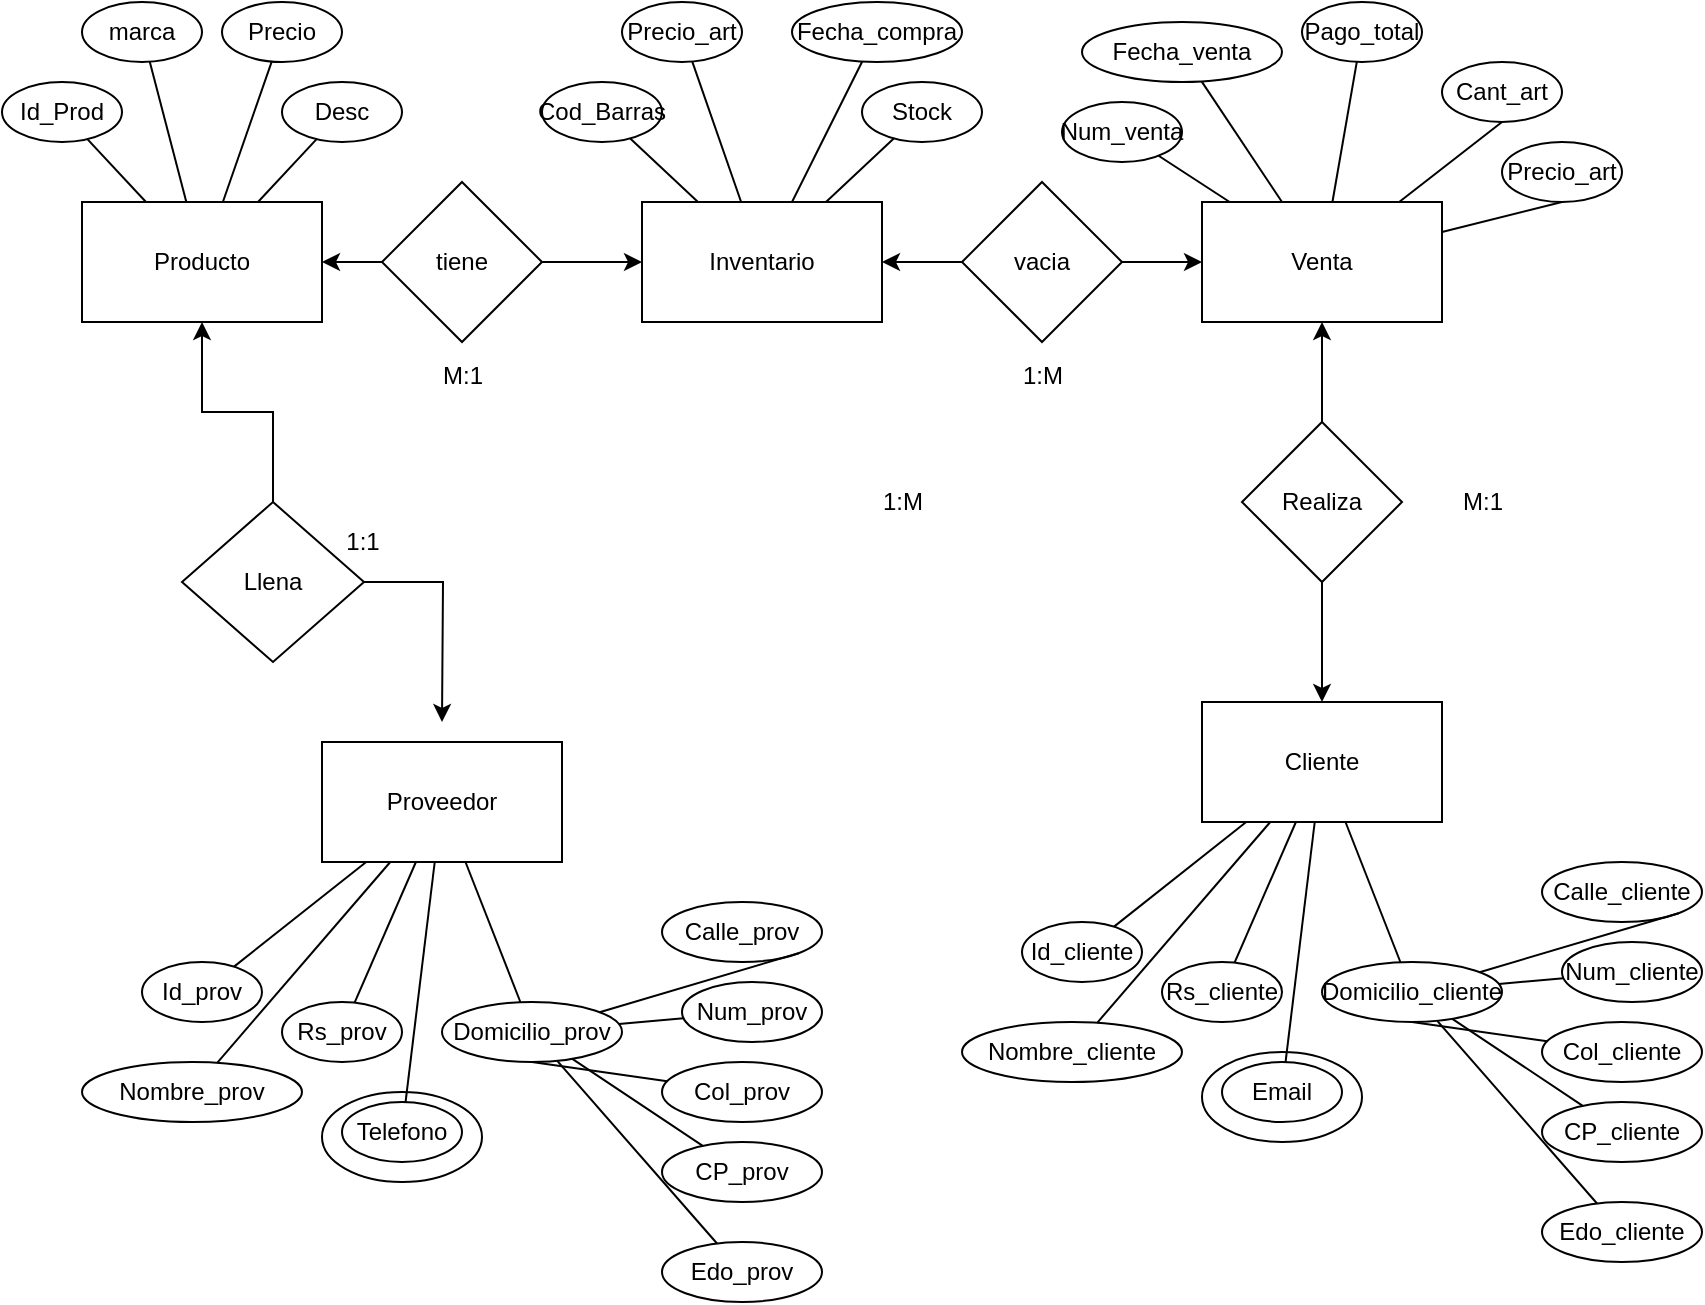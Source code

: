 <mxfile version="13.1.2" type="google"><diagram id="dQZByV1vk4clM7A0l1aj" name="Page-1"><mxGraphModel dx="1108" dy="419" grid="1" gridSize="10" guides="1" tooltips="1" connect="1" arrows="1" fold="1" page="1" pageScale="1" pageWidth="850" pageHeight="1100" math="0" shadow="0"><root><mxCell id="0"/><mxCell id="1" parent="0"/><mxCell id="UTnEUnLPiqFaQZQ5ZTGM-33" value="" style="ellipse;whiteSpace=wrap;html=1;" parent="1" vertex="1"><mxGeometry x="600" y="535" width="80" height="45" as="geometry"/></mxCell><mxCell id="UTnEUnLPiqFaQZQ5ZTGM-2" value="Inventario" style="rounded=0;whiteSpace=wrap;html=1;" parent="1" vertex="1"><mxGeometry x="320" y="110" width="120" height="60" as="geometry"/></mxCell><mxCell id="UTnEUnLPiqFaQZQ5ZTGM-3" value="Producto" style="rounded=0;whiteSpace=wrap;html=1;" parent="1" vertex="1"><mxGeometry x="40" y="110" width="120" height="60" as="geometry"/></mxCell><mxCell id="UTnEUnLPiqFaQZQ5ZTGM-5" value="Venta" style="rounded=0;whiteSpace=wrap;html=1;" parent="1" vertex="1"><mxGeometry x="600" y="110" width="120" height="60" as="geometry"/></mxCell><mxCell id="UTnEUnLPiqFaQZQ5ZTGM-6" value="Cliente" style="rounded=0;whiteSpace=wrap;html=1;" parent="1" vertex="1"><mxGeometry x="600" y="360" width="120" height="60" as="geometry"/></mxCell><mxCell id="UTnEUnLPiqFaQZQ5ZTGM-71" style="edgeStyle=orthogonalEdgeStyle;rounded=0;orthogonalLoop=1;jettySize=auto;html=1;exitX=1;exitY=0.5;exitDx=0;exitDy=0;" parent="1" source="UTnEUnLPiqFaQZQ5ZTGM-8" target="UTnEUnLPiqFaQZQ5ZTGM-2" edge="1"><mxGeometry relative="1" as="geometry"/></mxCell><mxCell id="UTnEUnLPiqFaQZQ5ZTGM-72" style="edgeStyle=orthogonalEdgeStyle;rounded=0;orthogonalLoop=1;jettySize=auto;html=1;exitX=0;exitY=0.5;exitDx=0;exitDy=0;" parent="1" source="UTnEUnLPiqFaQZQ5ZTGM-8" target="UTnEUnLPiqFaQZQ5ZTGM-3" edge="1"><mxGeometry relative="1" as="geometry"/></mxCell><mxCell id="UTnEUnLPiqFaQZQ5ZTGM-8" value="tiene" style="rhombus;whiteSpace=wrap;html=1;" parent="1" vertex="1"><mxGeometry x="190" y="100" width="80" height="80" as="geometry"/></mxCell><mxCell id="UTnEUnLPiqFaQZQ5ZTGM-69" style="edgeStyle=orthogonalEdgeStyle;rounded=0;orthogonalLoop=1;jettySize=auto;html=1;exitX=1;exitY=0.5;exitDx=0;exitDy=0;" parent="1" source="UTnEUnLPiqFaQZQ5ZTGM-9" target="UTnEUnLPiqFaQZQ5ZTGM-5" edge="1"><mxGeometry relative="1" as="geometry"/></mxCell><mxCell id="UTnEUnLPiqFaQZQ5ZTGM-70" style="edgeStyle=orthogonalEdgeStyle;rounded=0;orthogonalLoop=1;jettySize=auto;html=1;exitX=0;exitY=0.5;exitDx=0;exitDy=0;" parent="1" source="UTnEUnLPiqFaQZQ5ZTGM-9" target="UTnEUnLPiqFaQZQ5ZTGM-2" edge="1"><mxGeometry relative="1" as="geometry"/></mxCell><mxCell id="UTnEUnLPiqFaQZQ5ZTGM-9" value="vacia" style="rhombus;whiteSpace=wrap;html=1;" parent="1" vertex="1"><mxGeometry x="480" y="100" width="80" height="80" as="geometry"/></mxCell><mxCell id="UTnEUnLPiqFaQZQ5ZTGM-45" style="edgeStyle=orthogonalEdgeStyle;rounded=0;orthogonalLoop=1;jettySize=auto;html=1;" parent="1" source="UTnEUnLPiqFaQZQ5ZTGM-10" target="UTnEUnLPiqFaQZQ5ZTGM-3" edge="1"><mxGeometry relative="1" as="geometry"/></mxCell><mxCell id="UTnEUnLPiqFaQZQ5ZTGM-46" style="edgeStyle=orthogonalEdgeStyle;rounded=0;orthogonalLoop=1;jettySize=auto;html=1;" parent="1" source="UTnEUnLPiqFaQZQ5ZTGM-10" edge="1"><mxGeometry relative="1" as="geometry"><mxPoint x="220" y="370" as="targetPoint"/></mxGeometry></mxCell><mxCell id="UTnEUnLPiqFaQZQ5ZTGM-10" value="Llena" style="rhombus;whiteSpace=wrap;html=1;" parent="1" vertex="1"><mxGeometry x="90" y="260" width="91" height="80" as="geometry"/></mxCell><mxCell id="UTnEUnLPiqFaQZQ5ZTGM-67" style="edgeStyle=orthogonalEdgeStyle;rounded=0;orthogonalLoop=1;jettySize=auto;html=1;exitX=0.5;exitY=1;exitDx=0;exitDy=0;" parent="1" source="UTnEUnLPiqFaQZQ5ZTGM-11" target="UTnEUnLPiqFaQZQ5ZTGM-6" edge="1"><mxGeometry relative="1" as="geometry"/></mxCell><mxCell id="UTnEUnLPiqFaQZQ5ZTGM-68" style="edgeStyle=orthogonalEdgeStyle;rounded=0;orthogonalLoop=1;jettySize=auto;html=1;exitX=0.5;exitY=0;exitDx=0;exitDy=0;" parent="1" source="UTnEUnLPiqFaQZQ5ZTGM-11" target="UTnEUnLPiqFaQZQ5ZTGM-5" edge="1"><mxGeometry relative="1" as="geometry"/></mxCell><mxCell id="UTnEUnLPiqFaQZQ5ZTGM-11" value="Realiza" style="rhombus;whiteSpace=wrap;html=1;" parent="1" vertex="1"><mxGeometry x="620" y="220" width="80" height="80" as="geometry"/></mxCell><mxCell id="UTnEUnLPiqFaQZQ5ZTGM-13" value="Id_Prod" style="ellipse;whiteSpace=wrap;html=1;" parent="1" vertex="1"><mxGeometry y="50" width="60" height="30" as="geometry"/></mxCell><mxCell id="UTnEUnLPiqFaQZQ5ZTGM-14" value="marca" style="ellipse;whiteSpace=wrap;html=1;" parent="1" vertex="1"><mxGeometry x="40" y="10" width="60" height="30" as="geometry"/></mxCell><mxCell id="UTnEUnLPiqFaQZQ5ZTGM-17" value="Desc" style="ellipse;whiteSpace=wrap;html=1;" parent="1" vertex="1"><mxGeometry x="140" y="50" width="60" height="30" as="geometry"/></mxCell><mxCell id="UTnEUnLPiqFaQZQ5ZTGM-18" value="Precio" style="ellipse;whiteSpace=wrap;html=1;" parent="1" vertex="1"><mxGeometry x="110" y="10" width="60" height="30" as="geometry"/></mxCell><mxCell id="UTnEUnLPiqFaQZQ5ZTGM-19" value="" style="endArrow=none;html=1;" parent="1" source="UTnEUnLPiqFaQZQ5ZTGM-3" target="UTnEUnLPiqFaQZQ5ZTGM-13" edge="1"><mxGeometry width="50" height="50" relative="1" as="geometry"><mxPoint x="450" y="270" as="sourcePoint"/><mxPoint x="500" y="220" as="targetPoint"/></mxGeometry></mxCell><mxCell id="UTnEUnLPiqFaQZQ5ZTGM-20" value="Cod_Barras" style="ellipse;whiteSpace=wrap;html=1;" parent="1" vertex="1"><mxGeometry x="270" y="50" width="60" height="30" as="geometry"/></mxCell><mxCell id="UTnEUnLPiqFaQZQ5ZTGM-21" value="Precio_art" style="ellipse;whiteSpace=wrap;html=1;" parent="1" vertex="1"><mxGeometry x="310" y="10" width="60" height="30" as="geometry"/></mxCell><mxCell id="UTnEUnLPiqFaQZQ5ZTGM-22" value="Fecha_compra" style="ellipse;whiteSpace=wrap;html=1;" parent="1" vertex="1"><mxGeometry x="395" y="10" width="85" height="30" as="geometry"/></mxCell><mxCell id="UTnEUnLPiqFaQZQ5ZTGM-23" value="Stock" style="ellipse;whiteSpace=wrap;html=1;" parent="1" vertex="1"><mxGeometry x="430" y="50" width="60" height="30" as="geometry"/></mxCell><mxCell id="UTnEUnLPiqFaQZQ5ZTGM-24" value="Num_venta" style="ellipse;whiteSpace=wrap;html=1;" parent="1" vertex="1"><mxGeometry x="530" y="60" width="60" height="30" as="geometry"/></mxCell><mxCell id="UTnEUnLPiqFaQZQ5ZTGM-25" value="Pago_total" style="ellipse;whiteSpace=wrap;html=1;" parent="1" vertex="1"><mxGeometry x="650" y="10" width="60" height="30" as="geometry"/></mxCell><mxCell id="UTnEUnLPiqFaQZQ5ZTGM-26" value="Fecha_venta" style="ellipse;whiteSpace=wrap;html=1;" parent="1" vertex="1"><mxGeometry x="540" y="20" width="100" height="30" as="geometry"/></mxCell><mxCell id="UTnEUnLPiqFaQZQ5ZTGM-27" value="Cant_art" style="ellipse;whiteSpace=wrap;html=1;" parent="1" vertex="1"><mxGeometry x="720" y="40" width="60" height="30" as="geometry"/></mxCell><mxCell id="UTnEUnLPiqFaQZQ5ZTGM-28" value="Precio_art" style="ellipse;whiteSpace=wrap;html=1;" parent="1" vertex="1"><mxGeometry x="750" y="80" width="60" height="30" as="geometry"/></mxCell><mxCell id="UTnEUnLPiqFaQZQ5ZTGM-29" value="Id_cliente" style="ellipse;whiteSpace=wrap;html=1;" parent="1" vertex="1"><mxGeometry x="510" y="470" width="60" height="30" as="geometry"/></mxCell><mxCell id="UTnEUnLPiqFaQZQ5ZTGM-30" value="Rs_cliente" style="ellipse;whiteSpace=wrap;html=1;" parent="1" vertex="1"><mxGeometry x="580" y="490" width="60" height="30" as="geometry"/></mxCell><mxCell id="UTnEUnLPiqFaQZQ5ZTGM-31" value="Nombre_cliente" style="ellipse;whiteSpace=wrap;html=1;" parent="1" vertex="1"><mxGeometry x="480" y="520" width="110" height="30" as="geometry"/></mxCell><mxCell id="UTnEUnLPiqFaQZQ5ZTGM-32" value="Email" style="ellipse;whiteSpace=wrap;html=1;" parent="1" vertex="1"><mxGeometry x="610" y="540" width="60" height="30" as="geometry"/></mxCell><mxCell id="UTnEUnLPiqFaQZQ5ZTGM-34" value="Domicilio_cliente" style="ellipse;whiteSpace=wrap;html=1;" parent="1" vertex="1"><mxGeometry x="660" y="490" width="90" height="30" as="geometry"/></mxCell><mxCell id="UTnEUnLPiqFaQZQ5ZTGM-35" value="Num_cliente" style="ellipse;whiteSpace=wrap;html=1;" parent="1" vertex="1"><mxGeometry x="780" y="480" width="70" height="30" as="geometry"/></mxCell><mxCell id="UTnEUnLPiqFaQZQ5ZTGM-36" value="Col_cliente" style="ellipse;whiteSpace=wrap;html=1;" parent="1" vertex="1"><mxGeometry x="770" y="520" width="80" height="30" as="geometry"/></mxCell><mxCell id="UTnEUnLPiqFaQZQ5ZTGM-37" value="CP_cliente" style="ellipse;whiteSpace=wrap;html=1;" parent="1" vertex="1"><mxGeometry x="770" y="560" width="80" height="30" as="geometry"/></mxCell><mxCell id="UTnEUnLPiqFaQZQ5ZTGM-38" value="Calle_cliente" style="ellipse;whiteSpace=wrap;html=1;" parent="1" vertex="1"><mxGeometry x="770" y="440" width="80" height="30" as="geometry"/></mxCell><mxCell id="UTnEUnLPiqFaQZQ5ZTGM-39" value="Edo_cliente" style="ellipse;whiteSpace=wrap;html=1;" parent="1" vertex="1"><mxGeometry x="770" y="610" width="80" height="30" as="geometry"/></mxCell><mxCell id="UTnEUnLPiqFaQZQ5ZTGM-41" value="" style="endArrow=none;html=1;" parent="1" source="UTnEUnLPiqFaQZQ5ZTGM-3" target="UTnEUnLPiqFaQZQ5ZTGM-14" edge="1"><mxGeometry width="50" height="50" relative="1" as="geometry"><mxPoint x="450" y="220" as="sourcePoint"/><mxPoint x="500" y="170" as="targetPoint"/></mxGeometry></mxCell><mxCell id="UTnEUnLPiqFaQZQ5ZTGM-42" value="" style="endArrow=none;html=1;" parent="1" source="UTnEUnLPiqFaQZQ5ZTGM-3" target="UTnEUnLPiqFaQZQ5ZTGM-18" edge="1"><mxGeometry width="50" height="50" relative="1" as="geometry"><mxPoint x="450" y="240" as="sourcePoint"/><mxPoint x="500" y="190" as="targetPoint"/></mxGeometry></mxCell><mxCell id="UTnEUnLPiqFaQZQ5ZTGM-43" value="" style="endArrow=none;html=1;" parent="1" source="UTnEUnLPiqFaQZQ5ZTGM-3" target="UTnEUnLPiqFaQZQ5ZTGM-17" edge="1"><mxGeometry width="50" height="50" relative="1" as="geometry"><mxPoint x="450" y="240" as="sourcePoint"/><mxPoint x="500" y="190" as="targetPoint"/></mxGeometry></mxCell><mxCell id="UTnEUnLPiqFaQZQ5ZTGM-44" value="" style="endArrow=none;html=1;" parent="1" source="UTnEUnLPiqFaQZQ5ZTGM-2" target="UTnEUnLPiqFaQZQ5ZTGM-20" edge="1"><mxGeometry width="50" height="50" relative="1" as="geometry"><mxPoint x="450" y="240" as="sourcePoint"/><mxPoint x="500" y="190" as="targetPoint"/></mxGeometry></mxCell><mxCell id="UTnEUnLPiqFaQZQ5ZTGM-47" value="" style="endArrow=none;html=1;" parent="1" source="UTnEUnLPiqFaQZQ5ZTGM-2" target="UTnEUnLPiqFaQZQ5ZTGM-21" edge="1"><mxGeometry width="50" height="50" relative="1" as="geometry"><mxPoint x="450" y="240" as="sourcePoint"/><mxPoint x="500" y="190" as="targetPoint"/></mxGeometry></mxCell><mxCell id="UTnEUnLPiqFaQZQ5ZTGM-49" value="" style="endArrow=none;html=1;" parent="1" source="UTnEUnLPiqFaQZQ5ZTGM-2" target="UTnEUnLPiqFaQZQ5ZTGM-22" edge="1"><mxGeometry width="50" height="50" relative="1" as="geometry"><mxPoint x="450" y="240" as="sourcePoint"/><mxPoint x="500" y="190" as="targetPoint"/></mxGeometry></mxCell><mxCell id="UTnEUnLPiqFaQZQ5ZTGM-50" value="" style="endArrow=none;html=1;" parent="1" source="UTnEUnLPiqFaQZQ5ZTGM-2" target="UTnEUnLPiqFaQZQ5ZTGM-23" edge="1"><mxGeometry width="50" height="50" relative="1" as="geometry"><mxPoint x="450" y="240" as="sourcePoint"/><mxPoint x="500" y="190" as="targetPoint"/></mxGeometry></mxCell><mxCell id="UTnEUnLPiqFaQZQ5ZTGM-51" value="" style="endArrow=none;html=1;" parent="1" source="UTnEUnLPiqFaQZQ5ZTGM-5" target="UTnEUnLPiqFaQZQ5ZTGM-24" edge="1"><mxGeometry width="50" height="50" relative="1" as="geometry"><mxPoint x="450" y="240" as="sourcePoint"/><mxPoint x="500" y="190" as="targetPoint"/></mxGeometry></mxCell><mxCell id="UTnEUnLPiqFaQZQ5ZTGM-52" value="" style="endArrow=none;html=1;" parent="1" source="UTnEUnLPiqFaQZQ5ZTGM-5" target="UTnEUnLPiqFaQZQ5ZTGM-26" edge="1"><mxGeometry width="50" height="50" relative="1" as="geometry"><mxPoint x="450" y="240" as="sourcePoint"/><mxPoint x="500" y="190" as="targetPoint"/></mxGeometry></mxCell><mxCell id="UTnEUnLPiqFaQZQ5ZTGM-53" value="" style="endArrow=none;html=1;" parent="1" source="UTnEUnLPiqFaQZQ5ZTGM-5" target="UTnEUnLPiqFaQZQ5ZTGM-25" edge="1"><mxGeometry width="50" height="50" relative="1" as="geometry"><mxPoint x="450" y="240" as="sourcePoint"/><mxPoint x="500" y="190" as="targetPoint"/></mxGeometry></mxCell><mxCell id="UTnEUnLPiqFaQZQ5ZTGM-54" value="" style="endArrow=none;html=1;entryX=0.5;entryY=1;entryDx=0;entryDy=0;" parent="1" source="UTnEUnLPiqFaQZQ5ZTGM-5" target="UTnEUnLPiqFaQZQ5ZTGM-27" edge="1"><mxGeometry width="50" height="50" relative="1" as="geometry"><mxPoint x="450" y="240" as="sourcePoint"/><mxPoint x="500" y="190" as="targetPoint"/></mxGeometry></mxCell><mxCell id="UTnEUnLPiqFaQZQ5ZTGM-55" value="" style="endArrow=none;html=1;entryX=0.5;entryY=1;entryDx=0;entryDy=0;" parent="1" source="UTnEUnLPiqFaQZQ5ZTGM-5" target="UTnEUnLPiqFaQZQ5ZTGM-28" edge="1"><mxGeometry width="50" height="50" relative="1" as="geometry"><mxPoint x="450" y="240" as="sourcePoint"/><mxPoint x="500" y="190" as="targetPoint"/></mxGeometry></mxCell><mxCell id="UTnEUnLPiqFaQZQ5ZTGM-56" value="" style="endArrow=none;html=1;" parent="1" source="UTnEUnLPiqFaQZQ5ZTGM-32" target="UTnEUnLPiqFaQZQ5ZTGM-6" edge="1"><mxGeometry width="50" height="50" relative="1" as="geometry"><mxPoint x="450" y="390" as="sourcePoint"/><mxPoint x="500" y="340" as="targetPoint"/></mxGeometry></mxCell><mxCell id="UTnEUnLPiqFaQZQ5ZTGM-57" value="" style="endArrow=none;html=1;" parent="1" source="UTnEUnLPiqFaQZQ5ZTGM-6" target="UTnEUnLPiqFaQZQ5ZTGM-31" edge="1"><mxGeometry width="50" height="50" relative="1" as="geometry"><mxPoint x="450" y="390" as="sourcePoint"/><mxPoint x="500" y="340" as="targetPoint"/></mxGeometry></mxCell><mxCell id="UTnEUnLPiqFaQZQ5ZTGM-58" value="" style="endArrow=none;html=1;" parent="1" source="UTnEUnLPiqFaQZQ5ZTGM-6" target="UTnEUnLPiqFaQZQ5ZTGM-29" edge="1"><mxGeometry width="50" height="50" relative="1" as="geometry"><mxPoint x="450" y="390" as="sourcePoint"/><mxPoint x="500" y="340" as="targetPoint"/></mxGeometry></mxCell><mxCell id="UTnEUnLPiqFaQZQ5ZTGM-59" value="" style="endArrow=none;html=1;" parent="1" source="UTnEUnLPiqFaQZQ5ZTGM-30" target="UTnEUnLPiqFaQZQ5ZTGM-6" edge="1"><mxGeometry width="50" height="50" relative="1" as="geometry"><mxPoint x="450" y="390" as="sourcePoint"/><mxPoint x="500" y="340" as="targetPoint"/></mxGeometry></mxCell><mxCell id="UTnEUnLPiqFaQZQ5ZTGM-60" value="" style="endArrow=none;html=1;" parent="1" source="UTnEUnLPiqFaQZQ5ZTGM-34" target="UTnEUnLPiqFaQZQ5ZTGM-6" edge="1"><mxGeometry width="50" height="50" relative="1" as="geometry"><mxPoint x="450" y="390" as="sourcePoint"/><mxPoint x="500" y="340" as="targetPoint"/></mxGeometry></mxCell><mxCell id="UTnEUnLPiqFaQZQ5ZTGM-61" value="" style="endArrow=none;html=1;entryX=1;entryY=1;entryDx=0;entryDy=0;" parent="1" source="UTnEUnLPiqFaQZQ5ZTGM-34" target="UTnEUnLPiqFaQZQ5ZTGM-38" edge="1"><mxGeometry width="50" height="50" relative="1" as="geometry"><mxPoint x="450" y="390" as="sourcePoint"/><mxPoint x="500" y="340" as="targetPoint"/></mxGeometry></mxCell><mxCell id="UTnEUnLPiqFaQZQ5ZTGM-63" value="" style="endArrow=none;html=1;" parent="1" source="UTnEUnLPiqFaQZQ5ZTGM-35" target="UTnEUnLPiqFaQZQ5ZTGM-34" edge="1"><mxGeometry width="50" height="50" relative="1" as="geometry"><mxPoint x="450" y="390" as="sourcePoint"/><mxPoint x="500" y="340" as="targetPoint"/></mxGeometry></mxCell><mxCell id="UTnEUnLPiqFaQZQ5ZTGM-64" value="" style="endArrow=none;html=1;exitX=0.5;exitY=1;exitDx=0;exitDy=0;" parent="1" source="UTnEUnLPiqFaQZQ5ZTGM-34" target="UTnEUnLPiqFaQZQ5ZTGM-36" edge="1"><mxGeometry width="50" height="50" relative="1" as="geometry"><mxPoint x="450" y="390" as="sourcePoint"/><mxPoint x="500" y="340" as="targetPoint"/></mxGeometry></mxCell><mxCell id="UTnEUnLPiqFaQZQ5ZTGM-65" value="" style="endArrow=none;html=1;" parent="1" source="UTnEUnLPiqFaQZQ5ZTGM-34" target="UTnEUnLPiqFaQZQ5ZTGM-37" edge="1"><mxGeometry width="50" height="50" relative="1" as="geometry"><mxPoint x="450" y="390" as="sourcePoint"/><mxPoint x="500" y="340" as="targetPoint"/></mxGeometry></mxCell><mxCell id="UTnEUnLPiqFaQZQ5ZTGM-66" value="" style="endArrow=none;html=1;" parent="1" source="UTnEUnLPiqFaQZQ5ZTGM-34" target="UTnEUnLPiqFaQZQ5ZTGM-39" edge="1"><mxGeometry width="50" height="50" relative="1" as="geometry"><mxPoint x="450" y="390" as="sourcePoint"/><mxPoint x="500" y="340" as="targetPoint"/></mxGeometry></mxCell><mxCell id="UTnEUnLPiqFaQZQ5ZTGM-73" value="M:1" style="text;html=1;align=center;verticalAlign=middle;resizable=0;points=[];autosize=1;" parent="1" vertex="1"><mxGeometry x="210" y="187" width="40" height="20" as="geometry"/></mxCell><mxCell id="UTnEUnLPiqFaQZQ5ZTGM-74" value="1:M" style="text;html=1;align=center;verticalAlign=middle;resizable=0;points=[];autosize=1;" parent="1" vertex="1"><mxGeometry x="500" y="187" width="40" height="20" as="geometry"/></mxCell><mxCell id="UTnEUnLPiqFaQZQ5ZTGM-75" value="M:1" style="text;html=1;align=center;verticalAlign=middle;resizable=0;points=[];autosize=1;" parent="1" vertex="1"><mxGeometry x="720" y="250" width="40" height="20" as="geometry"/></mxCell><mxCell id="UTnEUnLPiqFaQZQ5ZTGM-78" value="1:M" style="text;html=1;align=center;verticalAlign=middle;resizable=0;points=[];autosize=1;" parent="1" vertex="1"><mxGeometry x="430" y="250" width="40" height="20" as="geometry"/></mxCell><mxCell id="UTnEUnLPiqFaQZQ5ZTGM-110" value="" style="ellipse;whiteSpace=wrap;html=1;" parent="1" vertex="1"><mxGeometry x="160" y="555" width="80" height="45" as="geometry"/></mxCell><mxCell id="UTnEUnLPiqFaQZQ5ZTGM-111" value="Proveedor" style="rounded=0;whiteSpace=wrap;html=1;" parent="1" vertex="1"><mxGeometry x="160" y="380" width="120" height="60" as="geometry"/></mxCell><mxCell id="UTnEUnLPiqFaQZQ5ZTGM-112" value="Id_prov" style="ellipse;whiteSpace=wrap;html=1;" parent="1" vertex="1"><mxGeometry x="70" y="490" width="60" height="30" as="geometry"/></mxCell><mxCell id="UTnEUnLPiqFaQZQ5ZTGM-113" value="Rs_prov" style="ellipse;whiteSpace=wrap;html=1;" parent="1" vertex="1"><mxGeometry x="140" y="510" width="60" height="30" as="geometry"/></mxCell><mxCell id="UTnEUnLPiqFaQZQ5ZTGM-114" value="Nombre_prov" style="ellipse;whiteSpace=wrap;html=1;" parent="1" vertex="1"><mxGeometry x="40" y="540" width="110" height="30" as="geometry"/></mxCell><mxCell id="UTnEUnLPiqFaQZQ5ZTGM-115" value="Telefono" style="ellipse;whiteSpace=wrap;html=1;" parent="1" vertex="1"><mxGeometry x="170" y="560" width="60" height="30" as="geometry"/></mxCell><mxCell id="UTnEUnLPiqFaQZQ5ZTGM-116" value="Domicilio_prov" style="ellipse;whiteSpace=wrap;html=1;" parent="1" vertex="1"><mxGeometry x="220" y="510" width="90" height="30" as="geometry"/></mxCell><mxCell id="UTnEUnLPiqFaQZQ5ZTGM-117" value="Num_prov" style="ellipse;whiteSpace=wrap;html=1;" parent="1" vertex="1"><mxGeometry x="340" y="500" width="70" height="30" as="geometry"/></mxCell><mxCell id="UTnEUnLPiqFaQZQ5ZTGM-118" value="Col_prov" style="ellipse;whiteSpace=wrap;html=1;" parent="1" vertex="1"><mxGeometry x="330" y="540" width="80" height="30" as="geometry"/></mxCell><mxCell id="UTnEUnLPiqFaQZQ5ZTGM-119" value="CP_prov" style="ellipse;whiteSpace=wrap;html=1;" parent="1" vertex="1"><mxGeometry x="330" y="580" width="80" height="30" as="geometry"/></mxCell><mxCell id="UTnEUnLPiqFaQZQ5ZTGM-120" value="Calle_prov" style="ellipse;whiteSpace=wrap;html=1;" parent="1" vertex="1"><mxGeometry x="330" y="460" width="80" height="30" as="geometry"/></mxCell><mxCell id="UTnEUnLPiqFaQZQ5ZTGM-121" value="Edo_prov" style="ellipse;whiteSpace=wrap;html=1;" parent="1" vertex="1"><mxGeometry x="330" y="630" width="80" height="30" as="geometry"/></mxCell><mxCell id="UTnEUnLPiqFaQZQ5ZTGM-122" value="" style="endArrow=none;html=1;" parent="1" source="UTnEUnLPiqFaQZQ5ZTGM-115" target="UTnEUnLPiqFaQZQ5ZTGM-111" edge="1"><mxGeometry width="50" height="50" relative="1" as="geometry"><mxPoint x="10" y="410" as="sourcePoint"/><mxPoint x="60" y="360" as="targetPoint"/></mxGeometry></mxCell><mxCell id="UTnEUnLPiqFaQZQ5ZTGM-123" value="" style="endArrow=none;html=1;" parent="1" source="UTnEUnLPiqFaQZQ5ZTGM-111" target="UTnEUnLPiqFaQZQ5ZTGM-114" edge="1"><mxGeometry width="50" height="50" relative="1" as="geometry"><mxPoint x="10" y="410" as="sourcePoint"/><mxPoint x="60" y="360" as="targetPoint"/></mxGeometry></mxCell><mxCell id="UTnEUnLPiqFaQZQ5ZTGM-124" value="" style="endArrow=none;html=1;" parent="1" source="UTnEUnLPiqFaQZQ5ZTGM-111" target="UTnEUnLPiqFaQZQ5ZTGM-112" edge="1"><mxGeometry width="50" height="50" relative="1" as="geometry"><mxPoint x="10" y="410" as="sourcePoint"/><mxPoint x="60" y="360" as="targetPoint"/></mxGeometry></mxCell><mxCell id="UTnEUnLPiqFaQZQ5ZTGM-125" value="" style="endArrow=none;html=1;" parent="1" source="UTnEUnLPiqFaQZQ5ZTGM-113" target="UTnEUnLPiqFaQZQ5ZTGM-111" edge="1"><mxGeometry width="50" height="50" relative="1" as="geometry"><mxPoint x="10" y="410" as="sourcePoint"/><mxPoint x="60" y="360" as="targetPoint"/></mxGeometry></mxCell><mxCell id="UTnEUnLPiqFaQZQ5ZTGM-126" value="" style="endArrow=none;html=1;" parent="1" source="UTnEUnLPiqFaQZQ5ZTGM-116" target="UTnEUnLPiqFaQZQ5ZTGM-111" edge="1"><mxGeometry width="50" height="50" relative="1" as="geometry"><mxPoint x="10" y="410" as="sourcePoint"/><mxPoint x="60" y="360" as="targetPoint"/></mxGeometry></mxCell><mxCell id="UTnEUnLPiqFaQZQ5ZTGM-127" value="" style="endArrow=none;html=1;entryX=1;entryY=1;entryDx=0;entryDy=0;" parent="1" source="UTnEUnLPiqFaQZQ5ZTGM-116" target="UTnEUnLPiqFaQZQ5ZTGM-120" edge="1"><mxGeometry width="50" height="50" relative="1" as="geometry"><mxPoint x="10" y="410" as="sourcePoint"/><mxPoint x="60" y="360" as="targetPoint"/></mxGeometry></mxCell><mxCell id="UTnEUnLPiqFaQZQ5ZTGM-128" value="" style="endArrow=none;html=1;" parent="1" source="UTnEUnLPiqFaQZQ5ZTGM-117" target="UTnEUnLPiqFaQZQ5ZTGM-116" edge="1"><mxGeometry width="50" height="50" relative="1" as="geometry"><mxPoint x="10" y="410" as="sourcePoint"/><mxPoint x="60" y="360" as="targetPoint"/></mxGeometry></mxCell><mxCell id="UTnEUnLPiqFaQZQ5ZTGM-129" value="" style="endArrow=none;html=1;exitX=0.5;exitY=1;exitDx=0;exitDy=0;" parent="1" source="UTnEUnLPiqFaQZQ5ZTGM-116" target="UTnEUnLPiqFaQZQ5ZTGM-118" edge="1"><mxGeometry width="50" height="50" relative="1" as="geometry"><mxPoint x="10" y="410" as="sourcePoint"/><mxPoint x="60" y="360" as="targetPoint"/></mxGeometry></mxCell><mxCell id="UTnEUnLPiqFaQZQ5ZTGM-130" value="" style="endArrow=none;html=1;" parent="1" source="UTnEUnLPiqFaQZQ5ZTGM-116" target="UTnEUnLPiqFaQZQ5ZTGM-119" edge="1"><mxGeometry width="50" height="50" relative="1" as="geometry"><mxPoint x="10" y="410" as="sourcePoint"/><mxPoint x="60" y="360" as="targetPoint"/></mxGeometry></mxCell><mxCell id="UTnEUnLPiqFaQZQ5ZTGM-131" value="" style="endArrow=none;html=1;" parent="1" source="UTnEUnLPiqFaQZQ5ZTGM-116" target="UTnEUnLPiqFaQZQ5ZTGM-121" edge="1"><mxGeometry width="50" height="50" relative="1" as="geometry"><mxPoint x="10" y="410" as="sourcePoint"/><mxPoint x="60" y="360" as="targetPoint"/></mxGeometry></mxCell><mxCell id="gNOpjUvap14OPl5Na3w9-1" value="1:1" style="text;html=1;align=center;verticalAlign=middle;resizable=0;points=[];autosize=1;" vertex="1" parent="1"><mxGeometry x="164.997" y="270" width="30" height="20" as="geometry"/></mxCell></root></mxGraphModel></diagram></mxfile>